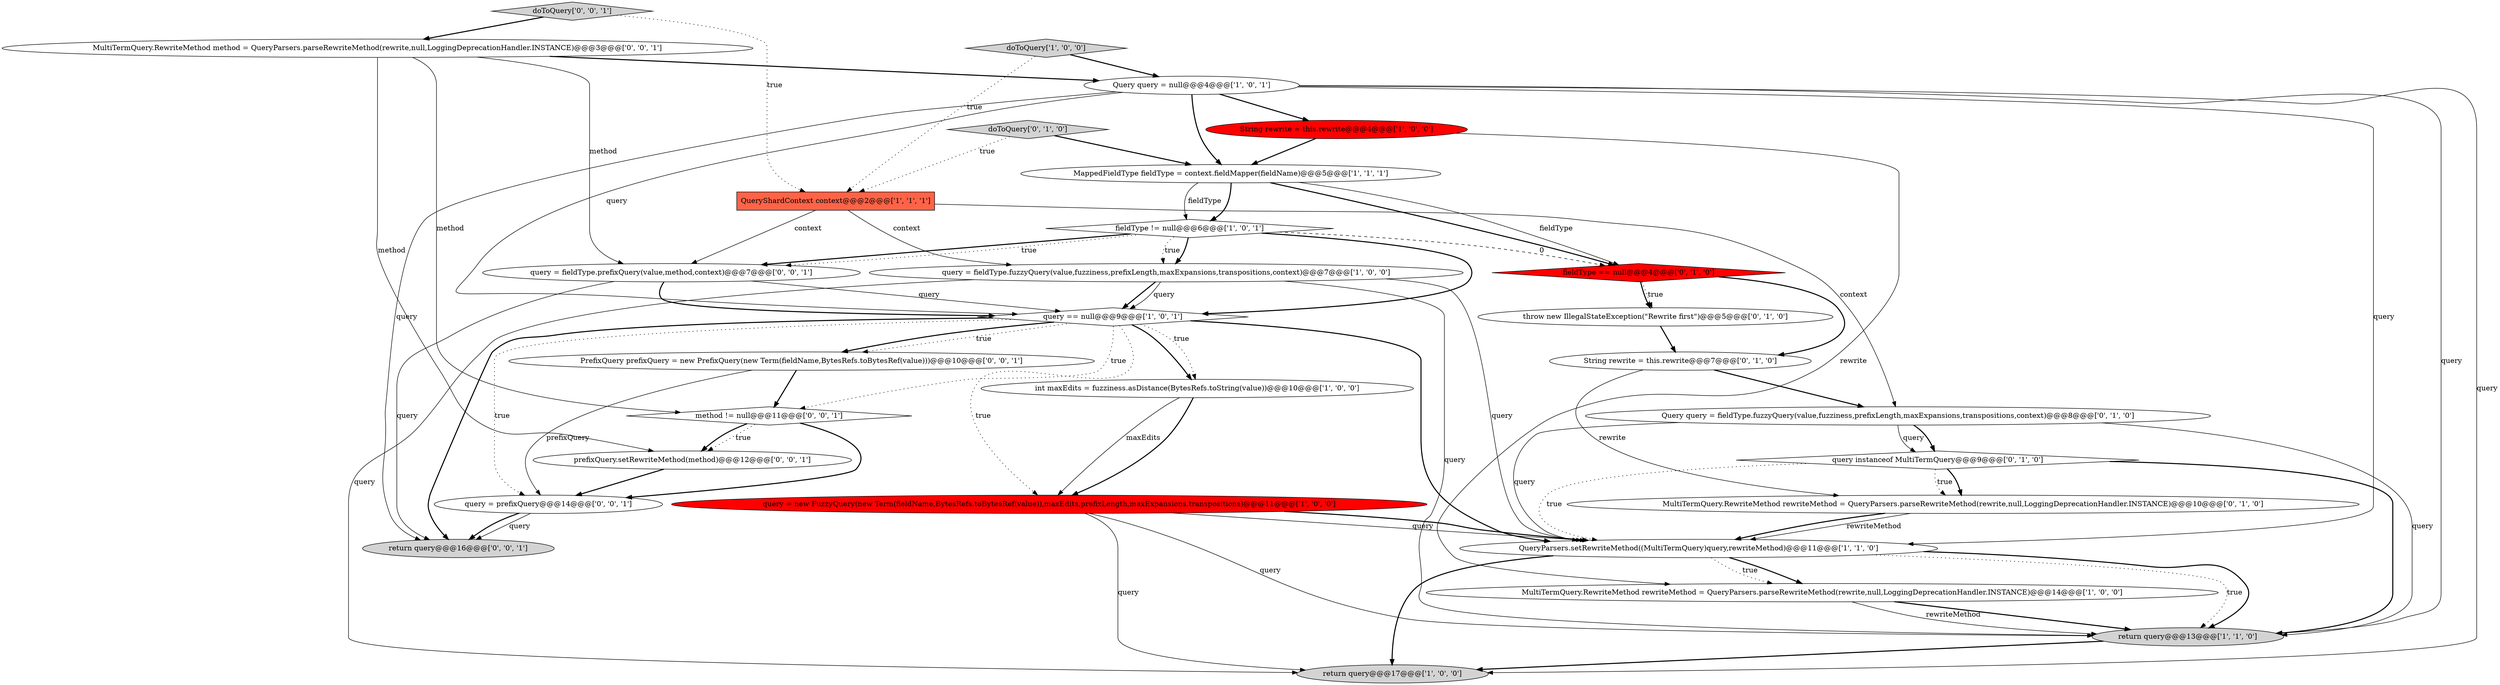 digraph {
4 [style = filled, label = "int maxEdits = fuzziness.asDistance(BytesRefs.toString(value))@@@10@@@['1', '0', '0']", fillcolor = white, shape = ellipse image = "AAA0AAABBB1BBB"];
15 [style = filled, label = "Query query = fieldType.fuzzyQuery(value,fuzziness,prefixLength,maxExpansions,transpositions,context)@@@8@@@['0', '1', '0']", fillcolor = white, shape = ellipse image = "AAA0AAABBB2BBB"];
19 [style = filled, label = "fieldType == null@@@4@@@['0', '1', '0']", fillcolor = red, shape = diamond image = "AAA1AAABBB2BBB"];
11 [style = filled, label = "query == null@@@9@@@['1', '0', '1']", fillcolor = white, shape = diamond image = "AAA0AAABBB1BBB"];
12 [style = filled, label = "Query query = null@@@4@@@['1', '0', '1']", fillcolor = white, shape = ellipse image = "AAA0AAABBB1BBB"];
28 [style = filled, label = "method != null@@@11@@@['0', '0', '1']", fillcolor = white, shape = diamond image = "AAA0AAABBB3BBB"];
17 [style = filled, label = "throw new IllegalStateException(\"Rewrite first\")@@@5@@@['0', '1', '0']", fillcolor = white, shape = ellipse image = "AAA0AAABBB2BBB"];
2 [style = filled, label = "query = fieldType.fuzzyQuery(value,fuzziness,prefixLength,maxExpansions,transpositions,context)@@@7@@@['1', '0', '0']", fillcolor = white, shape = ellipse image = "AAA0AAABBB1BBB"];
27 [style = filled, label = "query = fieldType.prefixQuery(value,method,context)@@@7@@@['0', '0', '1']", fillcolor = white, shape = ellipse image = "AAA0AAABBB3BBB"];
1 [style = filled, label = "fieldType != null@@@6@@@['1', '0', '1']", fillcolor = white, shape = diamond image = "AAA0AAABBB1BBB"];
22 [style = filled, label = "doToQuery['0', '0', '1']", fillcolor = lightgray, shape = diamond image = "AAA0AAABBB3BBB"];
20 [style = filled, label = "doToQuery['0', '1', '0']", fillcolor = lightgray, shape = diamond image = "AAA0AAABBB2BBB"];
9 [style = filled, label = "return query@@@17@@@['1', '0', '0']", fillcolor = lightgray, shape = ellipse image = "AAA0AAABBB1BBB"];
6 [style = filled, label = "QueryParsers.setRewriteMethod((MultiTermQuery)query,rewriteMethod)@@@11@@@['1', '1', '0']", fillcolor = white, shape = ellipse image = "AAA0AAABBB1BBB"];
16 [style = filled, label = "query instanceof MultiTermQuery@@@9@@@['0', '1', '0']", fillcolor = white, shape = diamond image = "AAA0AAABBB2BBB"];
8 [style = filled, label = "MultiTermQuery.RewriteMethod rewriteMethod = QueryParsers.parseRewriteMethod(rewrite,null,LoggingDeprecationHandler.INSTANCE)@@@14@@@['1', '0', '0']", fillcolor = white, shape = ellipse image = "AAA0AAABBB1BBB"];
0 [style = filled, label = "return query@@@13@@@['1', '1', '0']", fillcolor = lightgray, shape = ellipse image = "AAA0AAABBB1BBB"];
24 [style = filled, label = "return query@@@16@@@['0', '0', '1']", fillcolor = lightgray, shape = ellipse image = "AAA0AAABBB3BBB"];
21 [style = filled, label = "prefixQuery.setRewriteMethod(method)@@@12@@@['0', '0', '1']", fillcolor = white, shape = ellipse image = "AAA0AAABBB3BBB"];
26 [style = filled, label = "PrefixQuery prefixQuery = new PrefixQuery(new Term(fieldName,BytesRefs.toBytesRef(value)))@@@10@@@['0', '0', '1']", fillcolor = white, shape = ellipse image = "AAA0AAABBB3BBB"];
18 [style = filled, label = "String rewrite = this.rewrite@@@7@@@['0', '1', '0']", fillcolor = white, shape = ellipse image = "AAA0AAABBB2BBB"];
14 [style = filled, label = "MultiTermQuery.RewriteMethod rewriteMethod = QueryParsers.parseRewriteMethod(rewrite,null,LoggingDeprecationHandler.INSTANCE)@@@10@@@['0', '1', '0']", fillcolor = white, shape = ellipse image = "AAA0AAABBB2BBB"];
23 [style = filled, label = "query = prefixQuery@@@14@@@['0', '0', '1']", fillcolor = white, shape = ellipse image = "AAA0AAABBB3BBB"];
10 [style = filled, label = "MappedFieldType fieldType = context.fieldMapper(fieldName)@@@5@@@['1', '1', '1']", fillcolor = white, shape = ellipse image = "AAA0AAABBB1BBB"];
7 [style = filled, label = "doToQuery['1', '0', '0']", fillcolor = lightgray, shape = diamond image = "AAA0AAABBB1BBB"];
13 [style = filled, label = "query = new FuzzyQuery(new Term(fieldName,BytesRefs.toBytesRef(value)),maxEdits,prefixLength,maxExpansions,transpositions)@@@11@@@['1', '0', '0']", fillcolor = red, shape = ellipse image = "AAA1AAABBB1BBB"];
3 [style = filled, label = "QueryShardContext context@@@2@@@['1', '1', '1']", fillcolor = tomato, shape = box image = "AAA0AAABBB1BBB"];
25 [style = filled, label = "MultiTermQuery.RewriteMethod method = QueryParsers.parseRewriteMethod(rewrite,null,LoggingDeprecationHandler.INSTANCE)@@@3@@@['0', '0', '1']", fillcolor = white, shape = ellipse image = "AAA0AAABBB3BBB"];
5 [style = filled, label = "String rewrite = this.rewrite@@@4@@@['1', '0', '0']", fillcolor = red, shape = ellipse image = "AAA1AAABBB1BBB"];
16->0 [style = bold, label=""];
12->5 [style = bold, label=""];
28->21 [style = dotted, label="true"];
10->19 [style = bold, label=""];
1->19 [style = dashed, label="0"];
1->27 [style = bold, label=""];
13->6 [style = solid, label="query"];
12->11 [style = solid, label="query"];
15->0 [style = solid, label="query"];
8->0 [style = bold, label=""];
27->24 [style = solid, label="query"];
12->10 [style = bold, label=""];
28->21 [style = bold, label=""];
25->21 [style = solid, label="method"];
25->28 [style = solid, label="method"];
11->28 [style = dotted, label="true"];
16->14 [style = bold, label=""];
26->28 [style = bold, label=""];
6->0 [style = dotted, label="true"];
1->27 [style = dotted, label="true"];
5->10 [style = bold, label=""];
22->25 [style = bold, label=""];
19->18 [style = bold, label=""];
2->9 [style = solid, label="query"];
4->13 [style = solid, label="maxEdits"];
23->24 [style = solid, label="query"];
19->17 [style = dotted, label="true"];
18->15 [style = bold, label=""];
12->9 [style = solid, label="query"];
26->23 [style = solid, label="prefixQuery"];
8->0 [style = solid, label="rewriteMethod"];
11->13 [style = dotted, label="true"];
2->6 [style = solid, label="query"];
5->8 [style = solid, label="rewrite"];
11->26 [style = dotted, label="true"];
1->11 [style = bold, label=""];
12->24 [style = solid, label="query"];
27->11 [style = bold, label=""];
3->27 [style = solid, label="context"];
16->14 [style = dotted, label="true"];
13->9 [style = solid, label="query"];
20->3 [style = dotted, label="true"];
27->11 [style = solid, label="query"];
10->1 [style = bold, label=""];
14->6 [style = bold, label=""];
10->1 [style = solid, label="fieldType"];
11->26 [style = bold, label=""];
21->23 [style = bold, label=""];
2->0 [style = solid, label="query"];
15->16 [style = solid, label="query"];
3->2 [style = solid, label="context"];
11->4 [style = bold, label=""];
4->13 [style = bold, label=""];
19->17 [style = bold, label=""];
11->4 [style = dotted, label="true"];
11->24 [style = bold, label=""];
25->27 [style = solid, label="method"];
28->23 [style = bold, label=""];
6->8 [style = dotted, label="true"];
22->3 [style = dotted, label="true"];
1->2 [style = bold, label=""];
13->6 [style = bold, label=""];
14->6 [style = solid, label="rewriteMethod"];
2->11 [style = bold, label=""];
0->9 [style = bold, label=""];
10->19 [style = solid, label="fieldType"];
7->12 [style = bold, label=""];
11->6 [style = bold, label=""];
11->23 [style = dotted, label="true"];
12->6 [style = solid, label="query"];
6->0 [style = bold, label=""];
15->16 [style = bold, label=""];
18->14 [style = solid, label="rewrite"];
20->10 [style = bold, label=""];
12->0 [style = solid, label="query"];
2->11 [style = solid, label="query"];
23->24 [style = bold, label=""];
15->6 [style = solid, label="query"];
25->12 [style = bold, label=""];
7->3 [style = dotted, label="true"];
6->8 [style = bold, label=""];
13->0 [style = solid, label="query"];
3->15 [style = solid, label="context"];
6->9 [style = bold, label=""];
1->2 [style = dotted, label="true"];
17->18 [style = bold, label=""];
16->6 [style = dotted, label="true"];
}
